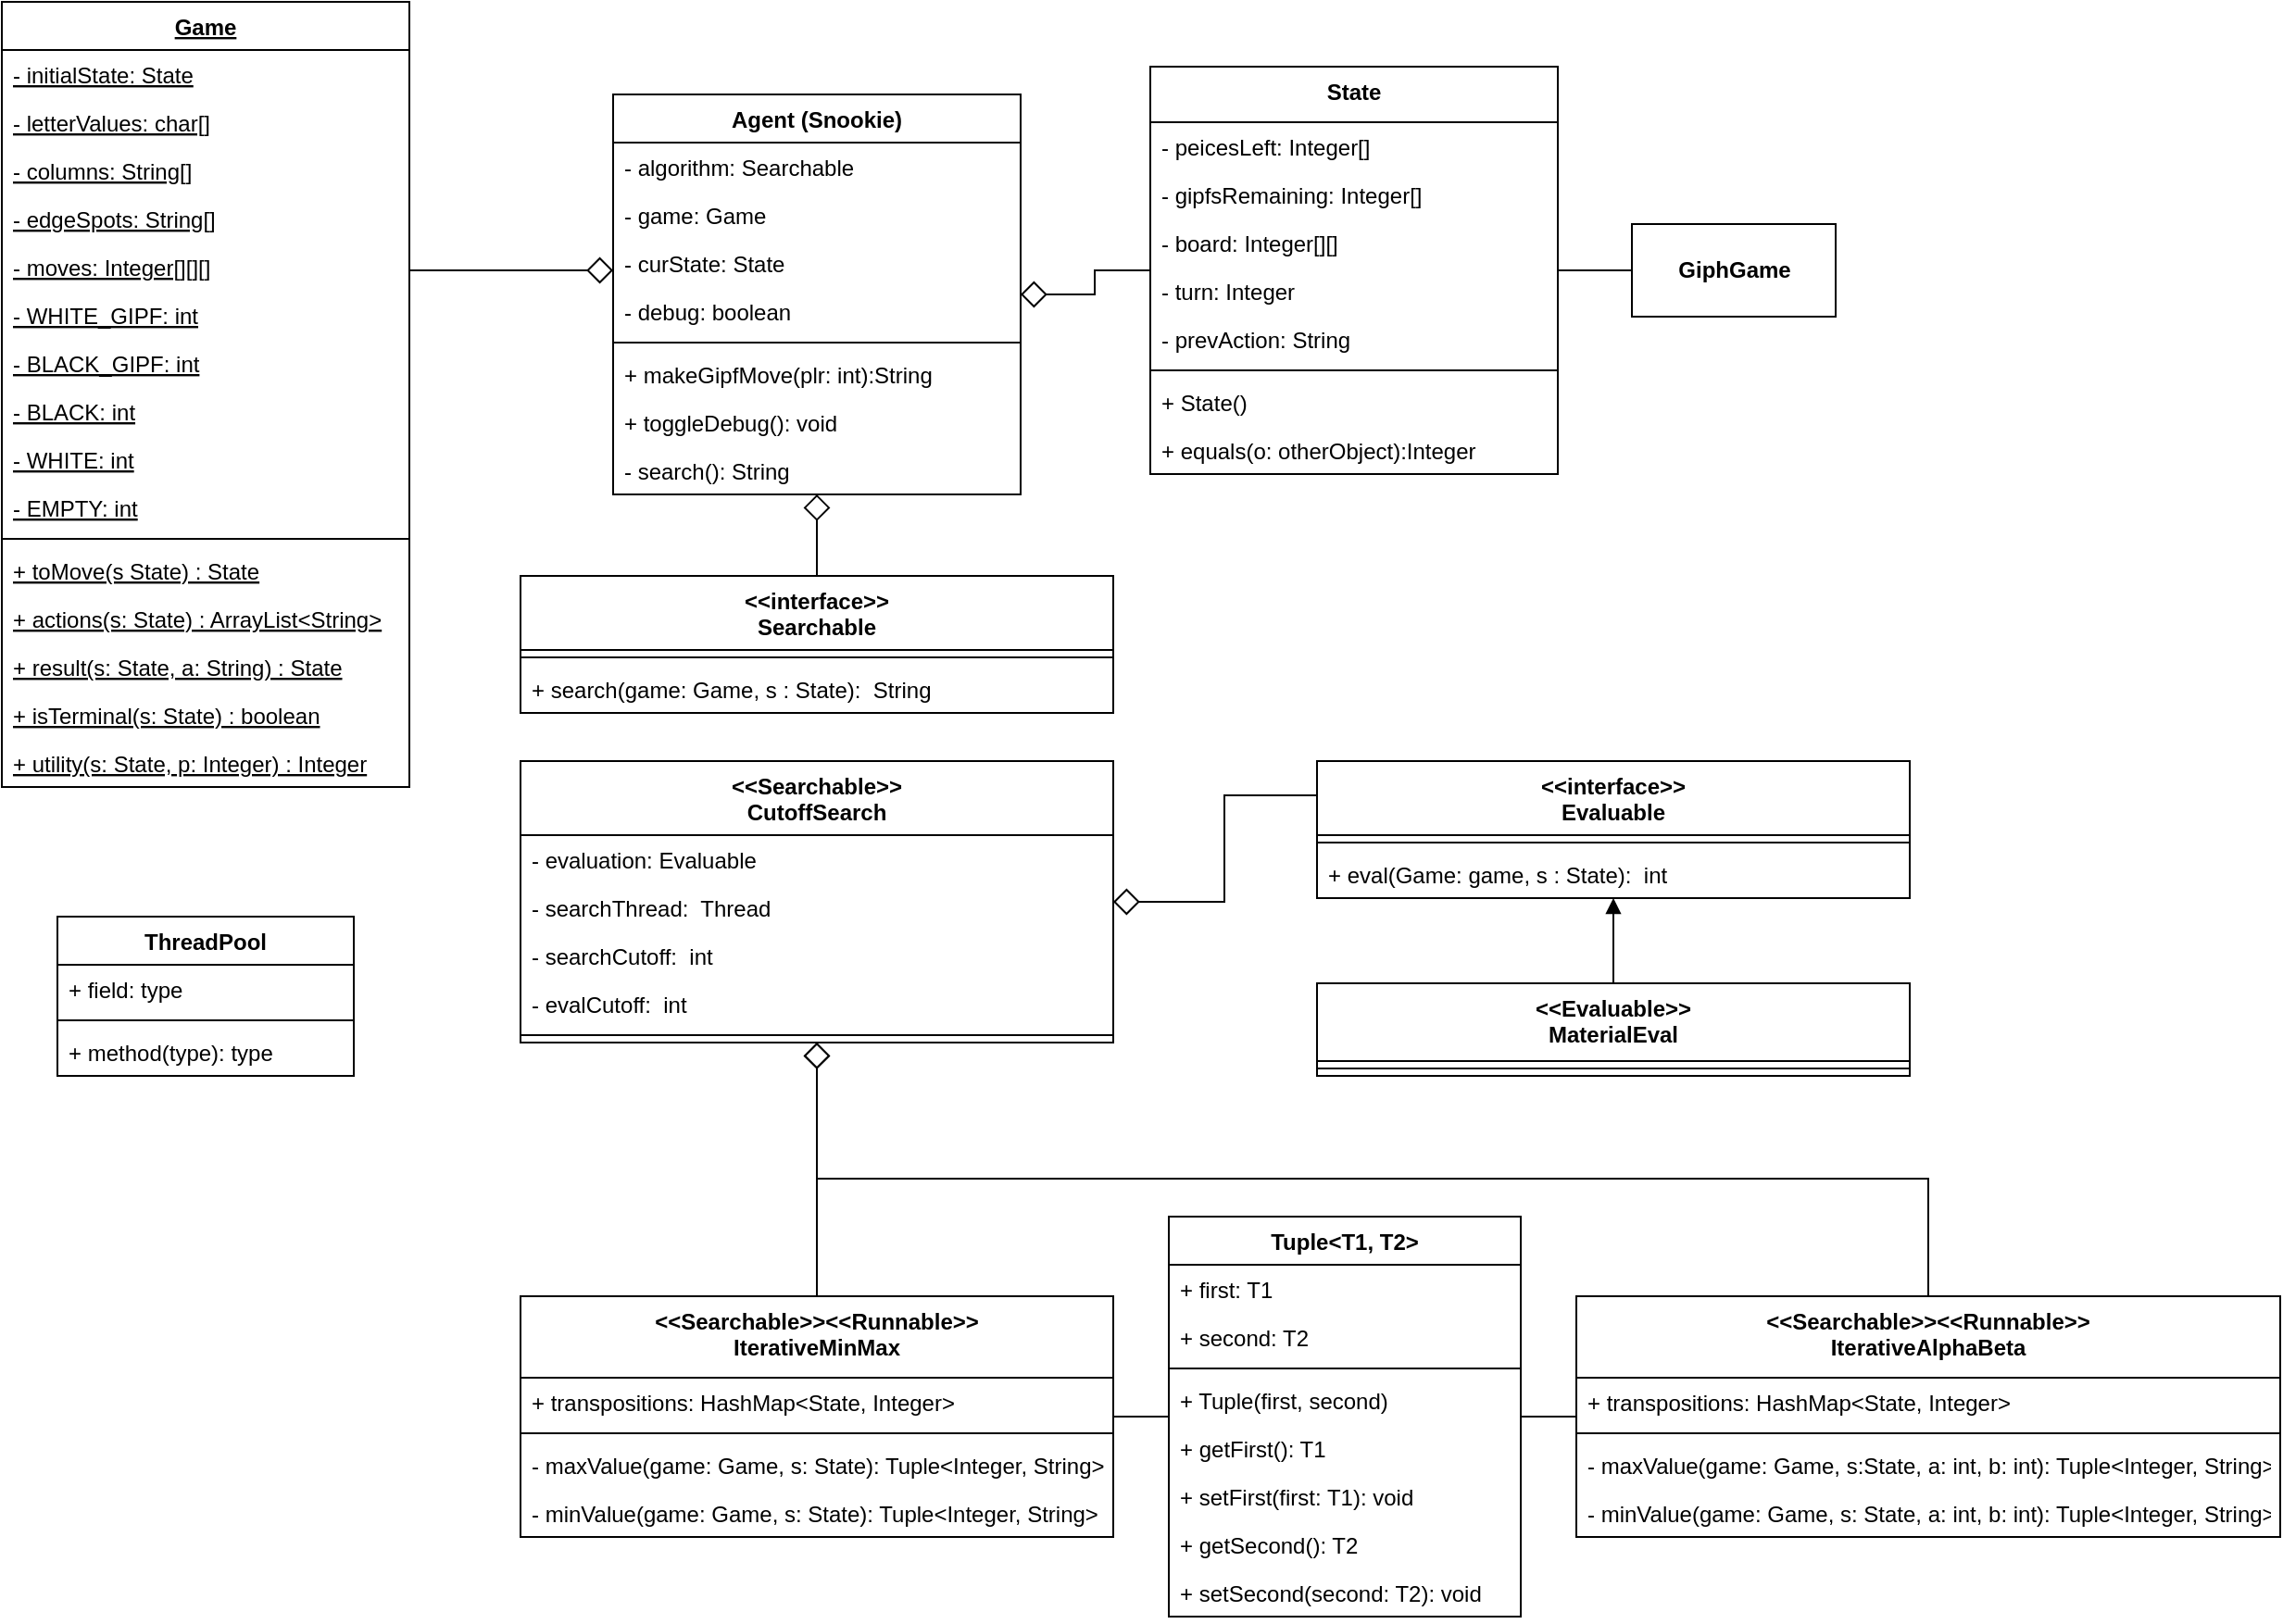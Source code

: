 <mxfile version="20.8.16" type="device"><diagram name="Page-1" id="qkXfBrp7uQLf2SL2iT-S"><mxGraphModel dx="836" dy="546" grid="1" gridSize="10" guides="1" tooltips="1" connect="1" arrows="1" fold="1" page="1" pageScale="1" pageWidth="850" pageHeight="1100" math="0" shadow="0"><root><mxCell id="0"/><mxCell id="1" parent="0"/><mxCell id="hHxyH5yERYXVaYBpHw8k-13" value="Agent (Snookie)" style="swimlane;fontStyle=1;align=center;verticalAlign=top;childLayout=stackLayout;horizontal=1;startSize=26;horizontalStack=0;resizeParent=1;resizeParentMax=0;resizeLast=0;collapsible=1;marginBottom=0;" parent="1" vertex="1"><mxGeometry x="340" y="120" width="220" height="216" as="geometry"/></mxCell><mxCell id="CtnGFcqPAfP0sJJXfYDC-135" value="- algorithm: Searchable  " style="text;strokeColor=none;fillColor=none;align=left;verticalAlign=top;spacingLeft=4;spacingRight=4;overflow=hidden;rotatable=0;points=[[0,0.5],[1,0.5]];portConstraint=eastwest;" parent="hHxyH5yERYXVaYBpHw8k-13" vertex="1"><mxGeometry y="26" width="220" height="26" as="geometry"/></mxCell><mxCell id="rjFPTvb7h-t3FIGgpbaG-9" value="- game: Game" style="text;strokeColor=none;fillColor=none;align=left;verticalAlign=top;spacingLeft=4;spacingRight=4;overflow=hidden;rotatable=0;points=[[0,0.5],[1,0.5]];portConstraint=eastwest;" parent="hHxyH5yERYXVaYBpHw8k-13" vertex="1"><mxGeometry y="52" width="220" height="26" as="geometry"/></mxCell><mxCell id="rjFPTvb7h-t3FIGgpbaG-42" value="- curState: State" style="text;strokeColor=none;fillColor=none;align=left;verticalAlign=top;spacingLeft=4;spacingRight=4;overflow=hidden;rotatable=0;points=[[0,0.5],[1,0.5]];portConstraint=eastwest;" parent="hHxyH5yERYXVaYBpHw8k-13" vertex="1"><mxGeometry y="78" width="220" height="26" as="geometry"/></mxCell><mxCell id="CtnGFcqPAfP0sJJXfYDC-87" value="- debug: boolean" style="text;strokeColor=none;fillColor=none;align=left;verticalAlign=top;spacingLeft=4;spacingRight=4;overflow=hidden;rotatable=0;points=[[0,0.5],[1,0.5]];portConstraint=eastwest;" parent="hHxyH5yERYXVaYBpHw8k-13" vertex="1"><mxGeometry y="104" width="220" height="26" as="geometry"/></mxCell><mxCell id="hHxyH5yERYXVaYBpHw8k-15" value="" style="line;strokeWidth=1;fillColor=none;align=left;verticalAlign=middle;spacingTop=-1;spacingLeft=3;spacingRight=3;rotatable=0;labelPosition=right;points=[];portConstraint=eastwest;strokeColor=inherit;" parent="hHxyH5yERYXVaYBpHw8k-13" vertex="1"><mxGeometry y="130" width="220" height="8" as="geometry"/></mxCell><mxCell id="hHxyH5yERYXVaYBpHw8k-16" value="+ makeGipfMove(plr: int):String" style="text;strokeColor=none;fillColor=none;align=left;verticalAlign=top;spacingLeft=4;spacingRight=4;overflow=hidden;rotatable=0;points=[[0,0.5],[1,0.5]];portConstraint=eastwest;" parent="hHxyH5yERYXVaYBpHw8k-13" vertex="1"><mxGeometry y="138" width="220" height="26" as="geometry"/></mxCell><mxCell id="9Am3-MI80cr76NnRjmBR-2" value="+ toggleDebug(): void" style="text;strokeColor=none;fillColor=none;align=left;verticalAlign=top;spacingLeft=4;spacingRight=4;overflow=hidden;rotatable=0;points=[[0,0.5],[1,0.5]];portConstraint=eastwest;" vertex="1" parent="hHxyH5yERYXVaYBpHw8k-13"><mxGeometry y="164" width="220" height="26" as="geometry"/></mxCell><mxCell id="CtnGFcqPAfP0sJJXfYDC-84" value="- search(): String" style="text;strokeColor=none;fillColor=none;align=left;verticalAlign=top;spacingLeft=4;spacingRight=4;overflow=hidden;rotatable=0;points=[[0,0.5],[1,0.5]];portConstraint=eastwest;" parent="hHxyH5yERYXVaYBpHw8k-13" vertex="1"><mxGeometry y="190" width="220" height="26" as="geometry"/></mxCell><mxCell id="rjFPTvb7h-t3FIGgpbaG-43" style="edgeStyle=orthogonalEdgeStyle;rounded=0;orthogonalLoop=1;jettySize=auto;html=1;exitX=0.5;exitY=0;exitDx=0;exitDy=0;strokeWidth=1;endArrow=diamond;endFill=0;endSize=12;" parent="1" source="hHxyH5yERYXVaYBpHw8k-37" target="CtnGFcqPAfP0sJJXfYDC-104" edge="1"><mxGeometry relative="1" as="geometry"/></mxCell><mxCell id="hHxyH5yERYXVaYBpHw8k-37" value="&lt;&lt;Searchable&gt;&gt;&lt;&lt;Runnable&gt;&gt;&#10;IterativeMinMax" style="swimlane;fontStyle=1;align=center;verticalAlign=top;childLayout=stackLayout;horizontal=1;startSize=44;horizontalStack=0;resizeParent=1;resizeParentMax=0;resizeLast=0;collapsible=1;marginBottom=0;" parent="1" vertex="1"><mxGeometry x="290" y="769" width="320" height="130" as="geometry"/></mxCell><mxCell id="rjFPTvb7h-t3FIGgpbaG-20" value="+ transpositions: HashMap&lt;State, Integer&gt;" style="text;strokeColor=none;fillColor=none;align=left;verticalAlign=top;spacingLeft=4;spacingRight=4;overflow=hidden;rotatable=0;points=[[0,0.5],[1,0.5]];portConstraint=eastwest;" parent="hHxyH5yERYXVaYBpHw8k-37" vertex="1"><mxGeometry y="44" width="320" height="26" as="geometry"/></mxCell><mxCell id="hHxyH5yERYXVaYBpHw8k-39" value="" style="line;strokeWidth=1;fillColor=none;align=left;verticalAlign=middle;spacingTop=-1;spacingLeft=3;spacingRight=3;rotatable=0;labelPosition=right;points=[];portConstraint=eastwest;strokeColor=inherit;" parent="hHxyH5yERYXVaYBpHw8k-37" vertex="1"><mxGeometry y="70" width="320" height="8" as="geometry"/></mxCell><mxCell id="hHxyH5yERYXVaYBpHw8k-41" value="- maxValue(game: Game, s: State): Tuple&lt;Integer, String&gt;" style="text;strokeColor=none;fillColor=none;align=left;verticalAlign=top;spacingLeft=4;spacingRight=4;overflow=hidden;rotatable=0;points=[[0,0.5],[1,0.5]];portConstraint=eastwest;" parent="hHxyH5yERYXVaYBpHw8k-37" vertex="1"><mxGeometry y="78" width="320" height="26" as="geometry"/></mxCell><mxCell id="hHxyH5yERYXVaYBpHw8k-42" value="- minValue(game: Game, s: State): Tuple&lt;Integer, String&gt; " style="text;strokeColor=none;fillColor=none;align=left;verticalAlign=top;spacingLeft=4;spacingRight=4;overflow=hidden;rotatable=0;points=[[0,0.5],[1,0.5]];portConstraint=eastwest;" parent="hHxyH5yERYXVaYBpHw8k-37" vertex="1"><mxGeometry y="104" width="320" height="26" as="geometry"/></mxCell><mxCell id="rjFPTvb7h-t3FIGgpbaG-34" style="edgeStyle=orthogonalEdgeStyle;rounded=0;orthogonalLoop=1;jettySize=auto;html=1;endArrow=diamond;endFill=0;endSize=12;exitX=1;exitY=0.5;exitDx=0;exitDy=0;" parent="1" source="CtnGFcqPAfP0sJJXfYDC-75" target="hHxyH5yERYXVaYBpHw8k-13" edge="1"><mxGeometry relative="1" as="geometry"><mxPoint x="120" y="215" as="sourcePoint"/><Array as="points"><mxPoint x="230" y="215"/></Array></mxGeometry></mxCell><mxCell id="hHxyH5yERYXVaYBpHw8k-43" value="Game" style="swimlane;fontStyle=5;align=center;verticalAlign=top;childLayout=stackLayout;horizontal=1;startSize=26;horizontalStack=0;resizeParent=1;resizeParentMax=0;resizeLast=0;collapsible=1;marginBottom=0;" parent="1" vertex="1"><mxGeometry x="10" y="70" width="220" height="424" as="geometry"/></mxCell><mxCell id="CtnGFcqPAfP0sJJXfYDC-81" value="- initialState: State" style="text;strokeColor=none;fillColor=none;align=left;verticalAlign=top;spacingLeft=4;spacingRight=4;overflow=hidden;rotatable=0;points=[[0,0.5],[1,0.5]];portConstraint=eastwest;fontStyle=4" parent="hHxyH5yERYXVaYBpHw8k-43" vertex="1"><mxGeometry y="26" width="220" height="26" as="geometry"/></mxCell><mxCell id="CtnGFcqPAfP0sJJXfYDC-80" value="- letterValues: char[]" style="text;strokeColor=none;fillColor=none;align=left;verticalAlign=top;spacingLeft=4;spacingRight=4;overflow=hidden;rotatable=0;points=[[0,0.5],[1,0.5]];portConstraint=eastwest;fontStyle=4" parent="hHxyH5yERYXVaYBpHw8k-43" vertex="1"><mxGeometry y="52" width="220" height="26" as="geometry"/></mxCell><mxCell id="CtnGFcqPAfP0sJJXfYDC-79" value="- columns: String[]" style="text;strokeColor=none;fillColor=none;align=left;verticalAlign=top;spacingLeft=4;spacingRight=4;overflow=hidden;rotatable=0;points=[[0,0.5],[1,0.5]];portConstraint=eastwest;fontStyle=4" parent="hHxyH5yERYXVaYBpHw8k-43" vertex="1"><mxGeometry y="78" width="220" height="26" as="geometry"/></mxCell><mxCell id="CtnGFcqPAfP0sJJXfYDC-78" value="- edgeSpots: String[]" style="text;strokeColor=none;fillColor=none;align=left;verticalAlign=top;spacingLeft=4;spacingRight=4;overflow=hidden;rotatable=0;points=[[0,0.5],[1,0.5]];portConstraint=eastwest;fontStyle=4" parent="hHxyH5yERYXVaYBpHw8k-43" vertex="1"><mxGeometry y="104" width="220" height="26" as="geometry"/></mxCell><mxCell id="CtnGFcqPAfP0sJJXfYDC-75" value="- moves: Integer[][][]" style="text;strokeColor=none;fillColor=none;align=left;verticalAlign=top;spacingLeft=4;spacingRight=4;overflow=hidden;rotatable=0;points=[[0,0.5],[1,0.5]];portConstraint=eastwest;fontStyle=4" parent="hHxyH5yERYXVaYBpHw8k-43" vertex="1"><mxGeometry y="130" width="220" height="26" as="geometry"/></mxCell><mxCell id="CtnGFcqPAfP0sJJXfYDC-74" value="- WHITE_GIPF: int" style="text;strokeColor=none;fillColor=none;align=left;verticalAlign=top;spacingLeft=4;spacingRight=4;overflow=hidden;rotatable=0;points=[[0,0.5],[1,0.5]];portConstraint=eastwest;fontStyle=4" parent="hHxyH5yERYXVaYBpHw8k-43" vertex="1"><mxGeometry y="156" width="220" height="26" as="geometry"/></mxCell><mxCell id="CtnGFcqPAfP0sJJXfYDC-73" value="- BLACK_GIPF: int" style="text;strokeColor=none;fillColor=none;align=left;verticalAlign=top;spacingLeft=4;spacingRight=4;overflow=hidden;rotatable=0;points=[[0,0.5],[1,0.5]];portConstraint=eastwest;fontStyle=4" parent="hHxyH5yERYXVaYBpHw8k-43" vertex="1"><mxGeometry y="182" width="220" height="26" as="geometry"/></mxCell><mxCell id="CtnGFcqPAfP0sJJXfYDC-72" value="- BLACK: int" style="text;strokeColor=none;fillColor=none;align=left;verticalAlign=top;spacingLeft=4;spacingRight=4;overflow=hidden;rotatable=0;points=[[0,0.5],[1,0.5]];portConstraint=eastwest;fontStyle=4" parent="hHxyH5yERYXVaYBpHw8k-43" vertex="1"><mxGeometry y="208" width="220" height="26" as="geometry"/></mxCell><mxCell id="CtnGFcqPAfP0sJJXfYDC-71" value="- WHITE: int" style="text;strokeColor=none;fillColor=none;align=left;verticalAlign=top;spacingLeft=4;spacingRight=4;overflow=hidden;rotatable=0;points=[[0,0.5],[1,0.5]];portConstraint=eastwest;fontStyle=4" parent="hHxyH5yERYXVaYBpHw8k-43" vertex="1"><mxGeometry y="234" width="220" height="26" as="geometry"/></mxCell><mxCell id="CtnGFcqPAfP0sJJXfYDC-70" value="- EMPTY: int" style="text;strokeColor=none;fillColor=none;align=left;verticalAlign=top;spacingLeft=4;spacingRight=4;overflow=hidden;rotatable=0;points=[[0,0.5],[1,0.5]];portConstraint=eastwest;fontStyle=4" parent="hHxyH5yERYXVaYBpHw8k-43" vertex="1"><mxGeometry y="260" width="220" height="26" as="geometry"/></mxCell><mxCell id="hHxyH5yERYXVaYBpHw8k-45" value="" style="line;strokeWidth=1;fillColor=none;align=left;verticalAlign=middle;spacingTop=-1;spacingLeft=3;spacingRight=3;rotatable=0;labelPosition=right;points=[];portConstraint=eastwest;strokeColor=inherit;" parent="hHxyH5yERYXVaYBpHw8k-43" vertex="1"><mxGeometry y="286" width="220" height="8" as="geometry"/></mxCell><mxCell id="rjFPTvb7h-t3FIGgpbaG-5" value="+ toMove(s State) : State" style="text;strokeColor=none;fillColor=none;align=left;verticalAlign=top;spacingLeft=4;spacingRight=4;overflow=hidden;rotatable=0;points=[[0,0.5],[1,0.5]];portConstraint=eastwest;fontStyle=4" parent="hHxyH5yERYXVaYBpHw8k-43" vertex="1"><mxGeometry y="294" width="220" height="26" as="geometry"/></mxCell><mxCell id="hHxyH5yERYXVaYBpHw8k-47" value="+ actions(s: State) : ArrayList&lt;String&gt;" style="text;strokeColor=none;fillColor=none;align=left;verticalAlign=top;spacingLeft=4;spacingRight=4;overflow=hidden;rotatable=0;points=[[0,0.5],[1,0.5]];portConstraint=eastwest;fontStyle=4" parent="hHxyH5yERYXVaYBpHw8k-43" vertex="1"><mxGeometry y="320" width="220" height="26" as="geometry"/></mxCell><mxCell id="hHxyH5yERYXVaYBpHw8k-48" value="+ result(s: State, a: String) : State" style="text;strokeColor=none;fillColor=none;align=left;verticalAlign=top;spacingLeft=4;spacingRight=4;overflow=hidden;rotatable=0;points=[[0,0.5],[1,0.5]];portConstraint=eastwest;fontStyle=4" parent="hHxyH5yERYXVaYBpHw8k-43" vertex="1"><mxGeometry y="346" width="220" height="26" as="geometry"/></mxCell><mxCell id="hHxyH5yERYXVaYBpHw8k-49" value="+ isTerminal(s: State) : boolean" style="text;strokeColor=none;fillColor=none;align=left;verticalAlign=top;spacingLeft=4;spacingRight=4;overflow=hidden;rotatable=0;points=[[0,0.5],[1,0.5]];portConstraint=eastwest;fontStyle=4" parent="hHxyH5yERYXVaYBpHw8k-43" vertex="1"><mxGeometry y="372" width="220" height="26" as="geometry"/></mxCell><mxCell id="hHxyH5yERYXVaYBpHw8k-50" value="+ utility(s: State, p: Integer) : Integer" style="text;strokeColor=none;fillColor=none;align=left;verticalAlign=top;spacingLeft=4;spacingRight=4;overflow=hidden;rotatable=0;points=[[0,0.5],[1,0.5]];portConstraint=eastwest;fontStyle=4" parent="hHxyH5yERYXVaYBpHw8k-43" vertex="1"><mxGeometry y="398" width="220" height="26" as="geometry"/></mxCell><mxCell id="rjFPTvb7h-t3FIGgpbaG-44" style="edgeStyle=orthogonalEdgeStyle;rounded=0;orthogonalLoop=1;jettySize=auto;html=1;exitX=0.5;exitY=0;exitDx=0;exitDy=0;strokeWidth=1;endArrow=diamond;endFill=0;endSize=12;" parent="1" source="hHxyH5yERYXVaYBpHw8k-51" target="CtnGFcqPAfP0sJJXfYDC-104" edge="1"><mxGeometry relative="1" as="geometry"/></mxCell><mxCell id="hHxyH5yERYXVaYBpHw8k-51" value="&lt;&lt;Searchable&gt;&gt;&lt;&lt;Runnable&gt;&gt;&#10;IterativeAlphaBeta" style="swimlane;fontStyle=1;align=center;verticalAlign=top;childLayout=stackLayout;horizontal=1;startSize=44;horizontalStack=0;resizeParent=1;resizeParentMax=0;resizeLast=0;collapsible=1;marginBottom=0;" parent="1" vertex="1"><mxGeometry x="860" y="769" width="380" height="130" as="geometry"/></mxCell><mxCell id="hHxyH5yERYXVaYBpHw8k-52" value="+ transpositions: HashMap&lt;State, Integer&gt;" style="text;strokeColor=none;fillColor=none;align=left;verticalAlign=top;spacingLeft=4;spacingRight=4;overflow=hidden;rotatable=0;points=[[0,0.5],[1,0.5]];portConstraint=eastwest;" parent="hHxyH5yERYXVaYBpHw8k-51" vertex="1"><mxGeometry y="44" width="380" height="26" as="geometry"/></mxCell><mxCell id="hHxyH5yERYXVaYBpHw8k-53" value="" style="line;strokeWidth=1;fillColor=none;align=left;verticalAlign=middle;spacingTop=-1;spacingLeft=3;spacingRight=3;rotatable=0;labelPosition=right;points=[];portConstraint=eastwest;strokeColor=inherit;" parent="hHxyH5yERYXVaYBpHw8k-51" vertex="1"><mxGeometry y="70" width="380" height="8" as="geometry"/></mxCell><mxCell id="CtnGFcqPAfP0sJJXfYDC-111" value="- maxValue(game: Game, s:State, a: int, b: int): Tuple&lt;Integer, String&gt;" style="text;strokeColor=none;fillColor=none;align=left;verticalAlign=top;spacingLeft=4;spacingRight=4;overflow=hidden;rotatable=0;points=[[0,0.5],[1,0.5]];portConstraint=eastwest;" parent="hHxyH5yERYXVaYBpHw8k-51" vertex="1"><mxGeometry y="78" width="380" height="26" as="geometry"/></mxCell><mxCell id="CtnGFcqPAfP0sJJXfYDC-112" value="- minValue(game: Game, s: State, a: int, b: int): Tuple&lt;Integer, String&gt; " style="text;strokeColor=none;fillColor=none;align=left;verticalAlign=top;spacingLeft=4;spacingRight=4;overflow=hidden;rotatable=0;points=[[0,0.5],[1,0.5]];portConstraint=eastwest;" parent="hHxyH5yERYXVaYBpHw8k-51" vertex="1"><mxGeometry y="104" width="380" height="26" as="geometry"/></mxCell><mxCell id="hHxyH5yERYXVaYBpHw8k-62" value="ThreadPool" style="swimlane;fontStyle=1;align=center;verticalAlign=top;childLayout=stackLayout;horizontal=1;startSize=26;horizontalStack=0;resizeParent=1;resizeParentMax=0;resizeLast=0;collapsible=1;marginBottom=0;" parent="1" vertex="1"><mxGeometry x="40" y="564" width="160" height="86" as="geometry"/></mxCell><mxCell id="hHxyH5yERYXVaYBpHw8k-63" value="+ field: type" style="text;strokeColor=none;fillColor=none;align=left;verticalAlign=top;spacingLeft=4;spacingRight=4;overflow=hidden;rotatable=0;points=[[0,0.5],[1,0.5]];portConstraint=eastwest;" parent="hHxyH5yERYXVaYBpHw8k-62" vertex="1"><mxGeometry y="26" width="160" height="26" as="geometry"/></mxCell><mxCell id="hHxyH5yERYXVaYBpHw8k-64" value="" style="line;strokeWidth=1;fillColor=none;align=left;verticalAlign=middle;spacingTop=-1;spacingLeft=3;spacingRight=3;rotatable=0;labelPosition=right;points=[];portConstraint=eastwest;strokeColor=inherit;" parent="hHxyH5yERYXVaYBpHw8k-62" vertex="1"><mxGeometry y="52" width="160" height="8" as="geometry"/></mxCell><mxCell id="hHxyH5yERYXVaYBpHw8k-65" value="+ method(type): type" style="text;strokeColor=none;fillColor=none;align=left;verticalAlign=top;spacingLeft=4;spacingRight=4;overflow=hidden;rotatable=0;points=[[0,0.5],[1,0.5]];portConstraint=eastwest;" parent="hHxyH5yERYXVaYBpHw8k-62" vertex="1"><mxGeometry y="60" width="160" height="26" as="geometry"/></mxCell><mxCell id="CtnGFcqPAfP0sJJXfYDC-104" value="&lt;&lt;Searchable&gt;&gt;&#10;CutoffSearch" style="swimlane;fontStyle=1;align=center;verticalAlign=top;childLayout=stackLayout;horizontal=1;startSize=40;horizontalStack=0;resizeParent=1;resizeParentMax=0;resizeLast=0;collapsible=1;marginBottom=0;" parent="1" vertex="1"><mxGeometry x="290" y="480" width="320" height="152" as="geometry"/></mxCell><mxCell id="CtnGFcqPAfP0sJJXfYDC-124" value="- evaluation: Evaluable" style="text;strokeColor=none;fillColor=none;align=left;verticalAlign=top;spacingLeft=4;spacingRight=4;overflow=hidden;rotatable=0;points=[[0,0.5],[1,0.5]];portConstraint=eastwest;" parent="CtnGFcqPAfP0sJJXfYDC-104" vertex="1"><mxGeometry y="40" width="320" height="26" as="geometry"/></mxCell><mxCell id="rjFPTvb7h-t3FIGgpbaG-36" value="- searchThread:  Thread" style="text;strokeColor=none;fillColor=none;align=left;verticalAlign=top;spacingLeft=4;spacingRight=4;overflow=hidden;rotatable=0;points=[[0,0.5],[1,0.5]];portConstraint=eastwest;" parent="CtnGFcqPAfP0sJJXfYDC-104" vertex="1"><mxGeometry y="66" width="320" height="26" as="geometry"/></mxCell><mxCell id="rjFPTvb7h-t3FIGgpbaG-8" value="- searchCutoff:  int" style="text;strokeColor=none;fillColor=none;align=left;verticalAlign=top;spacingLeft=4;spacingRight=4;overflow=hidden;rotatable=0;points=[[0,0.5],[1,0.5]];portConstraint=eastwest;" parent="CtnGFcqPAfP0sJJXfYDC-104" vertex="1"><mxGeometry y="92" width="320" height="26" as="geometry"/></mxCell><mxCell id="rjFPTvb7h-t3FIGgpbaG-23" value="- evalCutoff:  int" style="text;strokeColor=none;fillColor=none;align=left;verticalAlign=top;spacingLeft=4;spacingRight=4;overflow=hidden;rotatable=0;points=[[0,0.5],[1,0.5]];portConstraint=eastwest;" parent="CtnGFcqPAfP0sJJXfYDC-104" vertex="1"><mxGeometry y="118" width="320" height="26" as="geometry"/></mxCell><mxCell id="CtnGFcqPAfP0sJJXfYDC-106" value="" style="line;strokeWidth=1;fillColor=none;align=left;verticalAlign=middle;spacingTop=-1;spacingLeft=3;spacingRight=3;rotatable=0;labelPosition=right;points=[];portConstraint=eastwest;strokeColor=inherit;" parent="CtnGFcqPAfP0sJJXfYDC-104" vertex="1"><mxGeometry y="144" width="320" height="8" as="geometry"/></mxCell><mxCell id="CtnGFcqPAfP0sJJXfYDC-134" style="edgeStyle=orthogonalEdgeStyle;rounded=0;orthogonalLoop=1;jettySize=auto;html=1;exitX=0;exitY=0.25;exitDx=0;exitDy=0;endArrow=diamond;endFill=0;endSize=12;" parent="1" source="CtnGFcqPAfP0sJJXfYDC-116" target="CtnGFcqPAfP0sJJXfYDC-104" edge="1"><mxGeometry relative="1" as="geometry"/></mxCell><mxCell id="CtnGFcqPAfP0sJJXfYDC-116" value="&lt;&lt;interface&gt;&gt;&#10;Evaluable" style="swimlane;fontStyle=1;align=center;verticalAlign=top;childLayout=stackLayout;horizontal=1;startSize=40;horizontalStack=0;resizeParent=1;resizeParentMax=0;resizeLast=0;collapsible=1;marginBottom=0;" parent="1" vertex="1"><mxGeometry x="720" y="480" width="320" height="74" as="geometry"/></mxCell><mxCell id="CtnGFcqPAfP0sJJXfYDC-117" value="" style="line;strokeWidth=1;fillColor=none;align=left;verticalAlign=middle;spacingTop=-1;spacingLeft=3;spacingRight=3;rotatable=0;labelPosition=right;points=[];portConstraint=eastwest;strokeColor=inherit;" parent="CtnGFcqPAfP0sJJXfYDC-116" vertex="1"><mxGeometry y="40" width="320" height="8" as="geometry"/></mxCell><mxCell id="CtnGFcqPAfP0sJJXfYDC-118" value="+ eval(Game: game, s : State):  int" style="text;strokeColor=none;fillColor=none;align=left;verticalAlign=top;spacingLeft=4;spacingRight=4;overflow=hidden;rotatable=0;points=[[0,0.5],[1,0.5]];portConstraint=eastwest;" parent="CtnGFcqPAfP0sJJXfYDC-116" vertex="1"><mxGeometry y="48" width="320" height="26" as="geometry"/></mxCell><mxCell id="CtnGFcqPAfP0sJJXfYDC-123" style="edgeStyle=orthogonalEdgeStyle;rounded=0;orthogonalLoop=1;jettySize=auto;html=1;exitX=0.5;exitY=0;exitDx=0;exitDy=0;endArrow=block;endFill=1;" parent="1" source="CtnGFcqPAfP0sJJXfYDC-120" target="CtnGFcqPAfP0sJJXfYDC-116" edge="1"><mxGeometry relative="1" as="geometry"/></mxCell><mxCell id="CtnGFcqPAfP0sJJXfYDC-120" value="&lt;&lt;Evaluable&gt;&gt;&#10;MaterialEval" style="swimlane;fontStyle=1;align=center;verticalAlign=top;childLayout=stackLayout;horizontal=1;startSize=42;horizontalStack=0;resizeParent=1;resizeParentMax=0;resizeLast=0;collapsible=1;marginBottom=0;" parent="1" vertex="1"><mxGeometry x="720" y="600" width="320" height="50" as="geometry"/></mxCell><mxCell id="CtnGFcqPAfP0sJJXfYDC-121" value="" style="line;strokeWidth=1;fillColor=none;align=left;verticalAlign=middle;spacingTop=-1;spacingLeft=3;spacingRight=3;rotatable=0;labelPosition=right;points=[];portConstraint=eastwest;strokeColor=inherit;" parent="CtnGFcqPAfP0sJJXfYDC-120" vertex="1"><mxGeometry y="42" width="320" height="8" as="geometry"/></mxCell><mxCell id="CtnGFcqPAfP0sJJXfYDC-159" style="edgeStyle=orthogonalEdgeStyle;rounded=0;orthogonalLoop=1;jettySize=auto;html=1;exitX=0.5;exitY=0;exitDx=0;exitDy=0;endArrow=diamond;endFill=0;endSize=12;" parent="1" source="CtnGFcqPAfP0sJJXfYDC-128" target="hHxyH5yERYXVaYBpHw8k-13" edge="1"><mxGeometry relative="1" as="geometry"/></mxCell><mxCell id="CtnGFcqPAfP0sJJXfYDC-128" value="&lt;&lt;interface&gt;&gt;&#10;Searchable" style="swimlane;fontStyle=1;align=center;verticalAlign=top;childLayout=stackLayout;horizontal=1;startSize=40;horizontalStack=0;resizeParent=1;resizeParentMax=0;resizeLast=0;collapsible=1;marginBottom=0;" parent="1" vertex="1"><mxGeometry x="290" y="380" width="320" height="74" as="geometry"/></mxCell><mxCell id="CtnGFcqPAfP0sJJXfYDC-130" value="" style="line;strokeWidth=1;fillColor=none;align=left;verticalAlign=middle;spacingTop=-1;spacingLeft=3;spacingRight=3;rotatable=0;labelPosition=right;points=[];portConstraint=eastwest;strokeColor=inherit;" parent="CtnGFcqPAfP0sJJXfYDC-128" vertex="1"><mxGeometry y="40" width="320" height="8" as="geometry"/></mxCell><mxCell id="CtnGFcqPAfP0sJJXfYDC-131" value="+ search(game: Game, s : State):  String" style="text;strokeColor=none;fillColor=none;align=left;verticalAlign=top;spacingLeft=4;spacingRight=4;overflow=hidden;rotatable=0;points=[[0,0.5],[1,0.5]];portConstraint=eastwest;" parent="CtnGFcqPAfP0sJJXfYDC-128" vertex="1"><mxGeometry y="48" width="320" height="26" as="geometry"/></mxCell><mxCell id="CtnGFcqPAfP0sJJXfYDC-136" value="State" style="swimlane;fontStyle=1;align=center;verticalAlign=top;childLayout=stackLayout;horizontal=1;startSize=30;horizontalStack=0;resizeParent=1;resizeParentMax=0;resizeLast=0;collapsible=1;marginBottom=0;" parent="1" vertex="1"><mxGeometry x="630" y="105" width="220" height="220" as="geometry"/></mxCell><mxCell id="CtnGFcqPAfP0sJJXfYDC-137" value="- peicesLeft: Integer[]" style="text;strokeColor=none;fillColor=none;align=left;verticalAlign=top;spacingLeft=4;spacingRight=4;overflow=hidden;rotatable=0;points=[[0,0.5],[1,0.5]];portConstraint=eastwest;" parent="CtnGFcqPAfP0sJJXfYDC-136" vertex="1"><mxGeometry y="30" width="220" height="26" as="geometry"/></mxCell><mxCell id="CtnGFcqPAfP0sJJXfYDC-138" value="- gipfsRemaining: Integer[]" style="text;strokeColor=none;fillColor=none;align=left;verticalAlign=top;spacingLeft=4;spacingRight=4;overflow=hidden;rotatable=0;points=[[0,0.5],[1,0.5]];portConstraint=eastwest;" parent="CtnGFcqPAfP0sJJXfYDC-136" vertex="1"><mxGeometry y="56" width="220" height="26" as="geometry"/></mxCell><mxCell id="CtnGFcqPAfP0sJJXfYDC-142" value="- board: Integer[][]" style="text;strokeColor=none;fillColor=none;align=left;verticalAlign=top;spacingLeft=4;spacingRight=4;overflow=hidden;rotatable=0;points=[[0,0.5],[1,0.5]];portConstraint=eastwest;" parent="CtnGFcqPAfP0sJJXfYDC-136" vertex="1"><mxGeometry y="82" width="220" height="26" as="geometry"/></mxCell><mxCell id="CtnGFcqPAfP0sJJXfYDC-163" value="- turn: Integer" style="text;strokeColor=none;fillColor=none;align=left;verticalAlign=top;spacingLeft=4;spacingRight=4;overflow=hidden;rotatable=0;points=[[0,0.5],[1,0.5]];portConstraint=eastwest;" parent="CtnGFcqPAfP0sJJXfYDC-136" vertex="1"><mxGeometry y="108" width="220" height="26" as="geometry"/></mxCell><mxCell id="rjFPTvb7h-t3FIGgpbaG-35" value="- prevAction: String" style="text;strokeColor=none;fillColor=none;align=left;verticalAlign=top;spacingLeft=4;spacingRight=4;overflow=hidden;rotatable=0;points=[[0,0.5],[1,0.5]];portConstraint=eastwest;" parent="CtnGFcqPAfP0sJJXfYDC-136" vertex="1"><mxGeometry y="134" width="220" height="26" as="geometry"/></mxCell><mxCell id="CtnGFcqPAfP0sJJXfYDC-149" value="" style="line;strokeWidth=1;fillColor=none;align=left;verticalAlign=middle;spacingTop=-1;spacingLeft=3;spacingRight=3;rotatable=0;labelPosition=right;points=[];portConstraint=eastwest;strokeColor=inherit;" parent="CtnGFcqPAfP0sJJXfYDC-136" vertex="1"><mxGeometry y="160" width="220" height="8" as="geometry"/></mxCell><mxCell id="rjFPTvb7h-t3FIGgpbaG-33" value="+ State()" style="text;strokeColor=none;fillColor=none;align=left;verticalAlign=top;spacingLeft=4;spacingRight=4;overflow=hidden;rotatable=0;points=[[0,0.5],[1,0.5]];portConstraint=eastwest;" parent="CtnGFcqPAfP0sJJXfYDC-136" vertex="1"><mxGeometry y="168" width="220" height="26" as="geometry"/></mxCell><mxCell id="9Am3-MI80cr76NnRjmBR-1" value="+ equals(o: otherObject):Integer" style="text;strokeColor=none;fillColor=none;align=left;verticalAlign=top;spacingLeft=4;spacingRight=4;overflow=hidden;rotatable=0;points=[[0,0.5],[1,0.5]];portConstraint=eastwest;" vertex="1" parent="CtnGFcqPAfP0sJJXfYDC-136"><mxGeometry y="194" width="220" height="26" as="geometry"/></mxCell><mxCell id="rjFPTvb7h-t3FIGgpbaG-2" style="edgeStyle=orthogonalEdgeStyle;rounded=0;orthogonalLoop=1;jettySize=auto;html=1;exitX=0;exitY=0.5;exitDx=0;exitDy=0;endArrow=none;endFill=0;endSize=12;" parent="1" source="rjFPTvb7h-t3FIGgpbaG-1" target="CtnGFcqPAfP0sJJXfYDC-136" edge="1"><mxGeometry relative="1" as="geometry"/></mxCell><mxCell id="rjFPTvb7h-t3FIGgpbaG-1" value="&lt;b&gt;GiphGame&lt;/b&gt;" style="html=1;" parent="1" vertex="1"><mxGeometry x="890" y="190" width="110" height="50" as="geometry"/></mxCell><mxCell id="rjFPTvb7h-t3FIGgpbaG-6" style="edgeStyle=orthogonalEdgeStyle;rounded=0;orthogonalLoop=1;jettySize=auto;html=1;endArrow=diamond;endFill=0;endSize=12;" parent="1" source="CtnGFcqPAfP0sJJXfYDC-136" target="hHxyH5yERYXVaYBpHw8k-13" edge="1"><mxGeometry relative="1" as="geometry"/></mxCell><mxCell id="rjFPTvb7h-t3FIGgpbaG-31" style="edgeStyle=orthogonalEdgeStyle;rounded=0;orthogonalLoop=1;jettySize=auto;html=1;endArrow=none;endFill=0;endSize=12;" parent="1" source="rjFPTvb7h-t3FIGgpbaG-14" target="hHxyH5yERYXVaYBpHw8k-51" edge="1"><mxGeometry relative="1" as="geometry"/></mxCell><mxCell id="rjFPTvb7h-t3FIGgpbaG-32" style="edgeStyle=orthogonalEdgeStyle;rounded=0;orthogonalLoop=1;jettySize=auto;html=1;exitX=0;exitY=0.5;exitDx=0;exitDy=0;endArrow=none;endFill=0;endSize=12;" parent="1" source="rjFPTvb7h-t3FIGgpbaG-14" target="hHxyH5yERYXVaYBpHw8k-37" edge="1"><mxGeometry relative="1" as="geometry"/></mxCell><mxCell id="rjFPTvb7h-t3FIGgpbaG-14" value="Tuple&lt;T1, T2&gt;" style="swimlane;fontStyle=1;align=center;verticalAlign=top;childLayout=stackLayout;horizontal=1;startSize=26;horizontalStack=0;resizeParent=1;resizeParentMax=0;resizeLast=0;collapsible=1;marginBottom=0;" parent="1" vertex="1"><mxGeometry x="640" y="726" width="190" height="216" as="geometry"/></mxCell><mxCell id="rjFPTvb7h-t3FIGgpbaG-15" value="+ first: T1" style="text;strokeColor=none;fillColor=none;align=left;verticalAlign=top;spacingLeft=4;spacingRight=4;overflow=hidden;rotatable=0;points=[[0,0.5],[1,0.5]];portConstraint=eastwest;" parent="rjFPTvb7h-t3FIGgpbaG-14" vertex="1"><mxGeometry y="26" width="190" height="26" as="geometry"/></mxCell><mxCell id="9Am3-MI80cr76NnRjmBR-3" value="+ second: T2" style="text;strokeColor=none;fillColor=none;align=left;verticalAlign=top;spacingLeft=4;spacingRight=4;overflow=hidden;rotatable=0;points=[[0,0.5],[1,0.5]];portConstraint=eastwest;" vertex="1" parent="rjFPTvb7h-t3FIGgpbaG-14"><mxGeometry y="52" width="190" height="26" as="geometry"/></mxCell><mxCell id="rjFPTvb7h-t3FIGgpbaG-16" value="" style="line;strokeWidth=1;fillColor=none;align=left;verticalAlign=middle;spacingTop=-1;spacingLeft=3;spacingRight=3;rotatable=0;labelPosition=right;points=[];portConstraint=eastwest;strokeColor=inherit;" parent="rjFPTvb7h-t3FIGgpbaG-14" vertex="1"><mxGeometry y="78" width="190" height="8" as="geometry"/></mxCell><mxCell id="rjFPTvb7h-t3FIGgpbaG-17" value="+ Tuple(first, second)" style="text;strokeColor=none;fillColor=none;align=left;verticalAlign=top;spacingLeft=4;spacingRight=4;overflow=hidden;rotatable=0;points=[[0,0.5],[1,0.5]];portConstraint=eastwest;" parent="rjFPTvb7h-t3FIGgpbaG-14" vertex="1"><mxGeometry y="86" width="190" height="26" as="geometry"/></mxCell><mxCell id="9Am3-MI80cr76NnRjmBR-4" value="+ getFirst(): T1" style="text;strokeColor=none;fillColor=none;align=left;verticalAlign=top;spacingLeft=4;spacingRight=4;overflow=hidden;rotatable=0;points=[[0,0.5],[1,0.5]];portConstraint=eastwest;" vertex="1" parent="rjFPTvb7h-t3FIGgpbaG-14"><mxGeometry y="112" width="190" height="26" as="geometry"/></mxCell><mxCell id="9Am3-MI80cr76NnRjmBR-6" value="+ setFirst(first: T1): void" style="text;strokeColor=none;fillColor=none;align=left;verticalAlign=top;spacingLeft=4;spacingRight=4;overflow=hidden;rotatable=0;points=[[0,0.5],[1,0.5]];portConstraint=eastwest;" vertex="1" parent="rjFPTvb7h-t3FIGgpbaG-14"><mxGeometry y="138" width="190" height="26" as="geometry"/></mxCell><mxCell id="9Am3-MI80cr76NnRjmBR-5" value="+ getSecond(): T2" style="text;strokeColor=none;fillColor=none;align=left;verticalAlign=top;spacingLeft=4;spacingRight=4;overflow=hidden;rotatable=0;points=[[0,0.5],[1,0.5]];portConstraint=eastwest;" vertex="1" parent="rjFPTvb7h-t3FIGgpbaG-14"><mxGeometry y="164" width="190" height="26" as="geometry"/></mxCell><mxCell id="9Am3-MI80cr76NnRjmBR-7" value="+ setSecond(second: T2): void" style="text;strokeColor=none;fillColor=none;align=left;verticalAlign=top;spacingLeft=4;spacingRight=4;overflow=hidden;rotatable=0;points=[[0,0.5],[1,0.5]];portConstraint=eastwest;" vertex="1" parent="rjFPTvb7h-t3FIGgpbaG-14"><mxGeometry y="190" width="190" height="26" as="geometry"/></mxCell></root></mxGraphModel></diagram></mxfile>